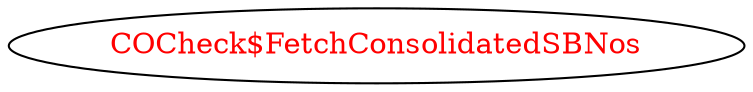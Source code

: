 digraph dependencyGraph {
 concentrate=true;
 ranksep="2.0";
 rankdir="LR"; 
 splines="ortho";
"COCheck$FetchConsolidatedSBNos" [fontcolor="red"];
}